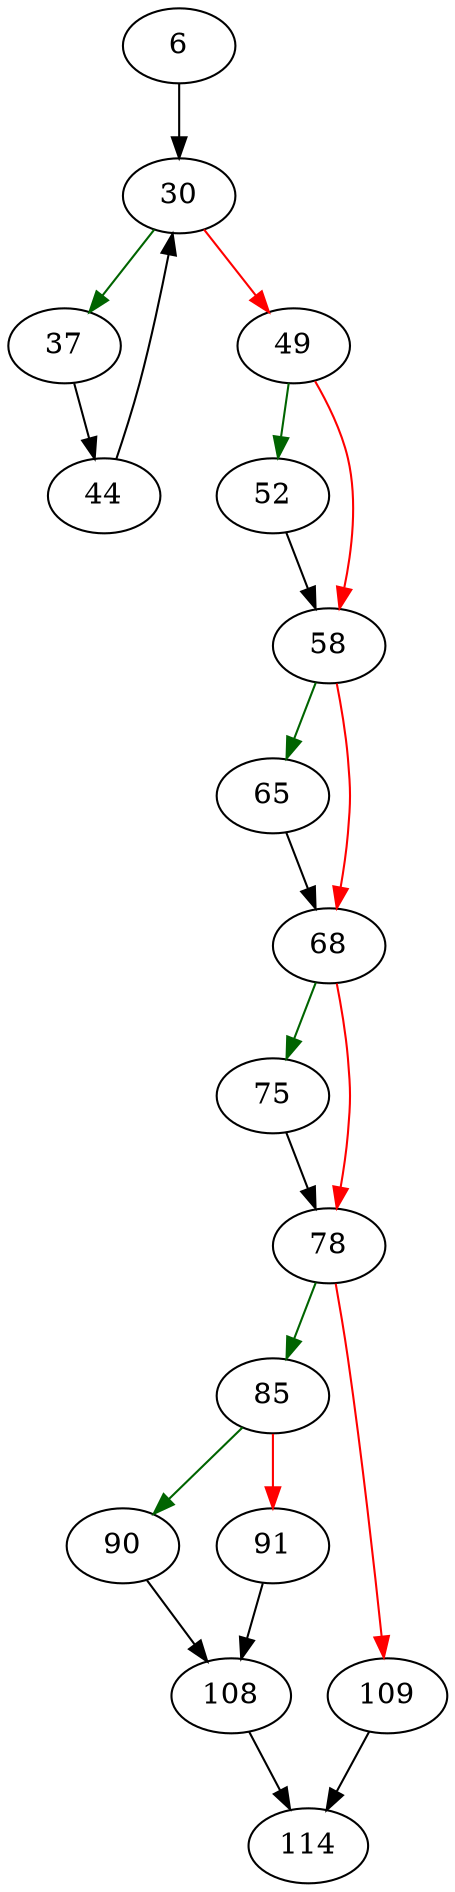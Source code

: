 strict digraph "pragmaVtabConnect" {
	// Node definitions.
	6 [entry=true];
	30;
	37;
	49;
	44;
	52;
	58;
	65;
	68;
	75;
	78;
	85;
	109;
	90;
	91;
	108;
	114;

	// Edge definitions.
	6 -> 30;
	30 -> 37 [
		color=darkgreen
		cond=true
	];
	30 -> 49 [
		color=red
		cond=false
	];
	37 -> 44;
	49 -> 52 [
		color=darkgreen
		cond=true
	];
	49 -> 58 [
		color=red
		cond=false
	];
	44 -> 30;
	52 -> 58;
	58 -> 65 [
		color=darkgreen
		cond=true
	];
	58 -> 68 [
		color=red
		cond=false
	];
	65 -> 68;
	68 -> 75 [
		color=darkgreen
		cond=true
	];
	68 -> 78 [
		color=red
		cond=false
	];
	75 -> 78;
	78 -> 85 [
		color=darkgreen
		cond=true
	];
	78 -> 109 [
		color=red
		cond=false
	];
	85 -> 90 [
		color=darkgreen
		cond=true
	];
	85 -> 91 [
		color=red
		cond=false
	];
	109 -> 114;
	90 -> 108;
	91 -> 108;
	108 -> 114;
}